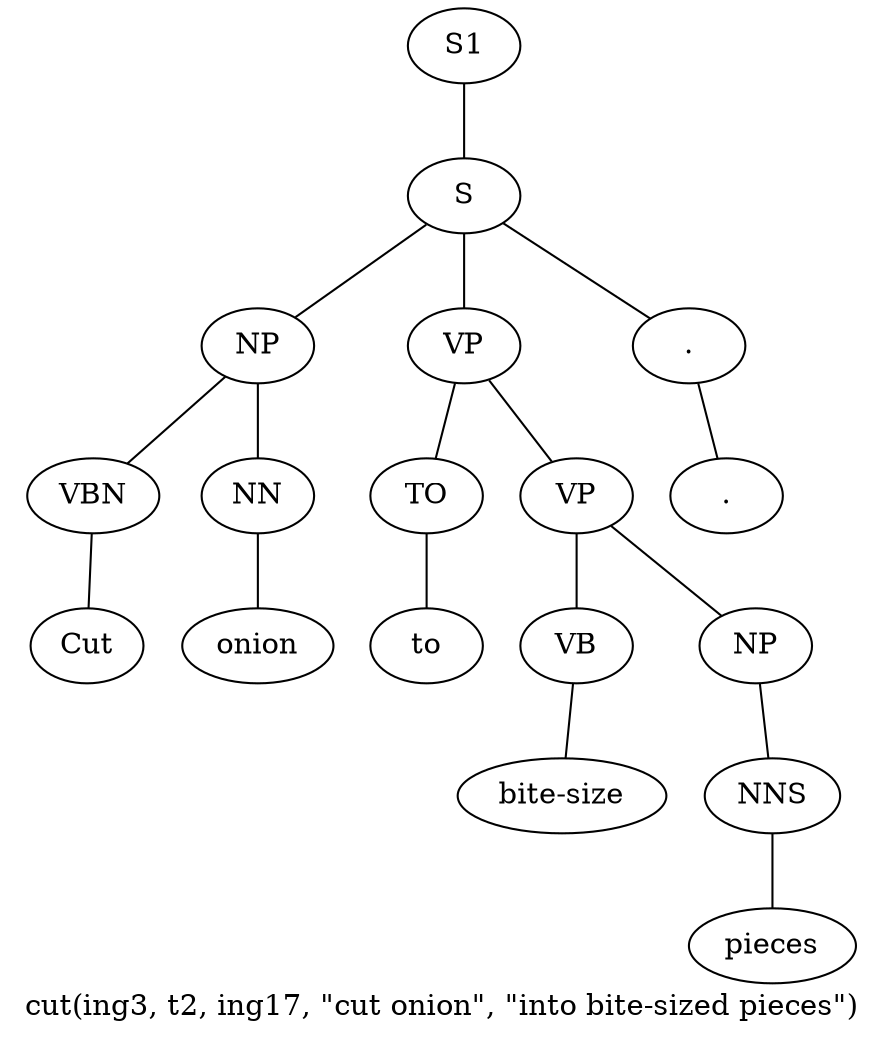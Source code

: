 graph SyntaxGraph {
	label = "cut(ing3, t2, ing17, \"cut onion\", \"into bite-sized pieces\")";
	Node0 [label="S1"];
	Node1 [label="S"];
	Node2 [label="NP"];
	Node3 [label="VBN"];
	Node4 [label="Cut"];
	Node5 [label="NN"];
	Node6 [label="onion"];
	Node7 [label="VP"];
	Node8 [label="TO"];
	Node9 [label="to"];
	Node10 [label="VP"];
	Node11 [label="VB"];
	Node12 [label="bite-size"];
	Node13 [label="NP"];
	Node14 [label="NNS"];
	Node15 [label="pieces"];
	Node16 [label="."];
	Node17 [label="."];

	Node0 -- Node1;
	Node1 -- Node2;
	Node1 -- Node7;
	Node1 -- Node16;
	Node2 -- Node3;
	Node2 -- Node5;
	Node3 -- Node4;
	Node5 -- Node6;
	Node7 -- Node8;
	Node7 -- Node10;
	Node8 -- Node9;
	Node10 -- Node11;
	Node10 -- Node13;
	Node11 -- Node12;
	Node13 -- Node14;
	Node14 -- Node15;
	Node16 -- Node17;
}